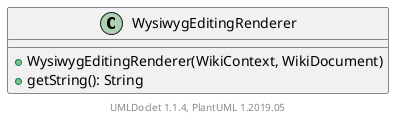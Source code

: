 @startuml

    class WysiwygEditingRenderer [[WysiwygEditingRenderer.html]] {
        +WysiwygEditingRenderer(WikiContext, WikiDocument)
        +getString(): String
    }


    center footer UMLDoclet 1.1.4, PlantUML 1.2019.05
@enduml
